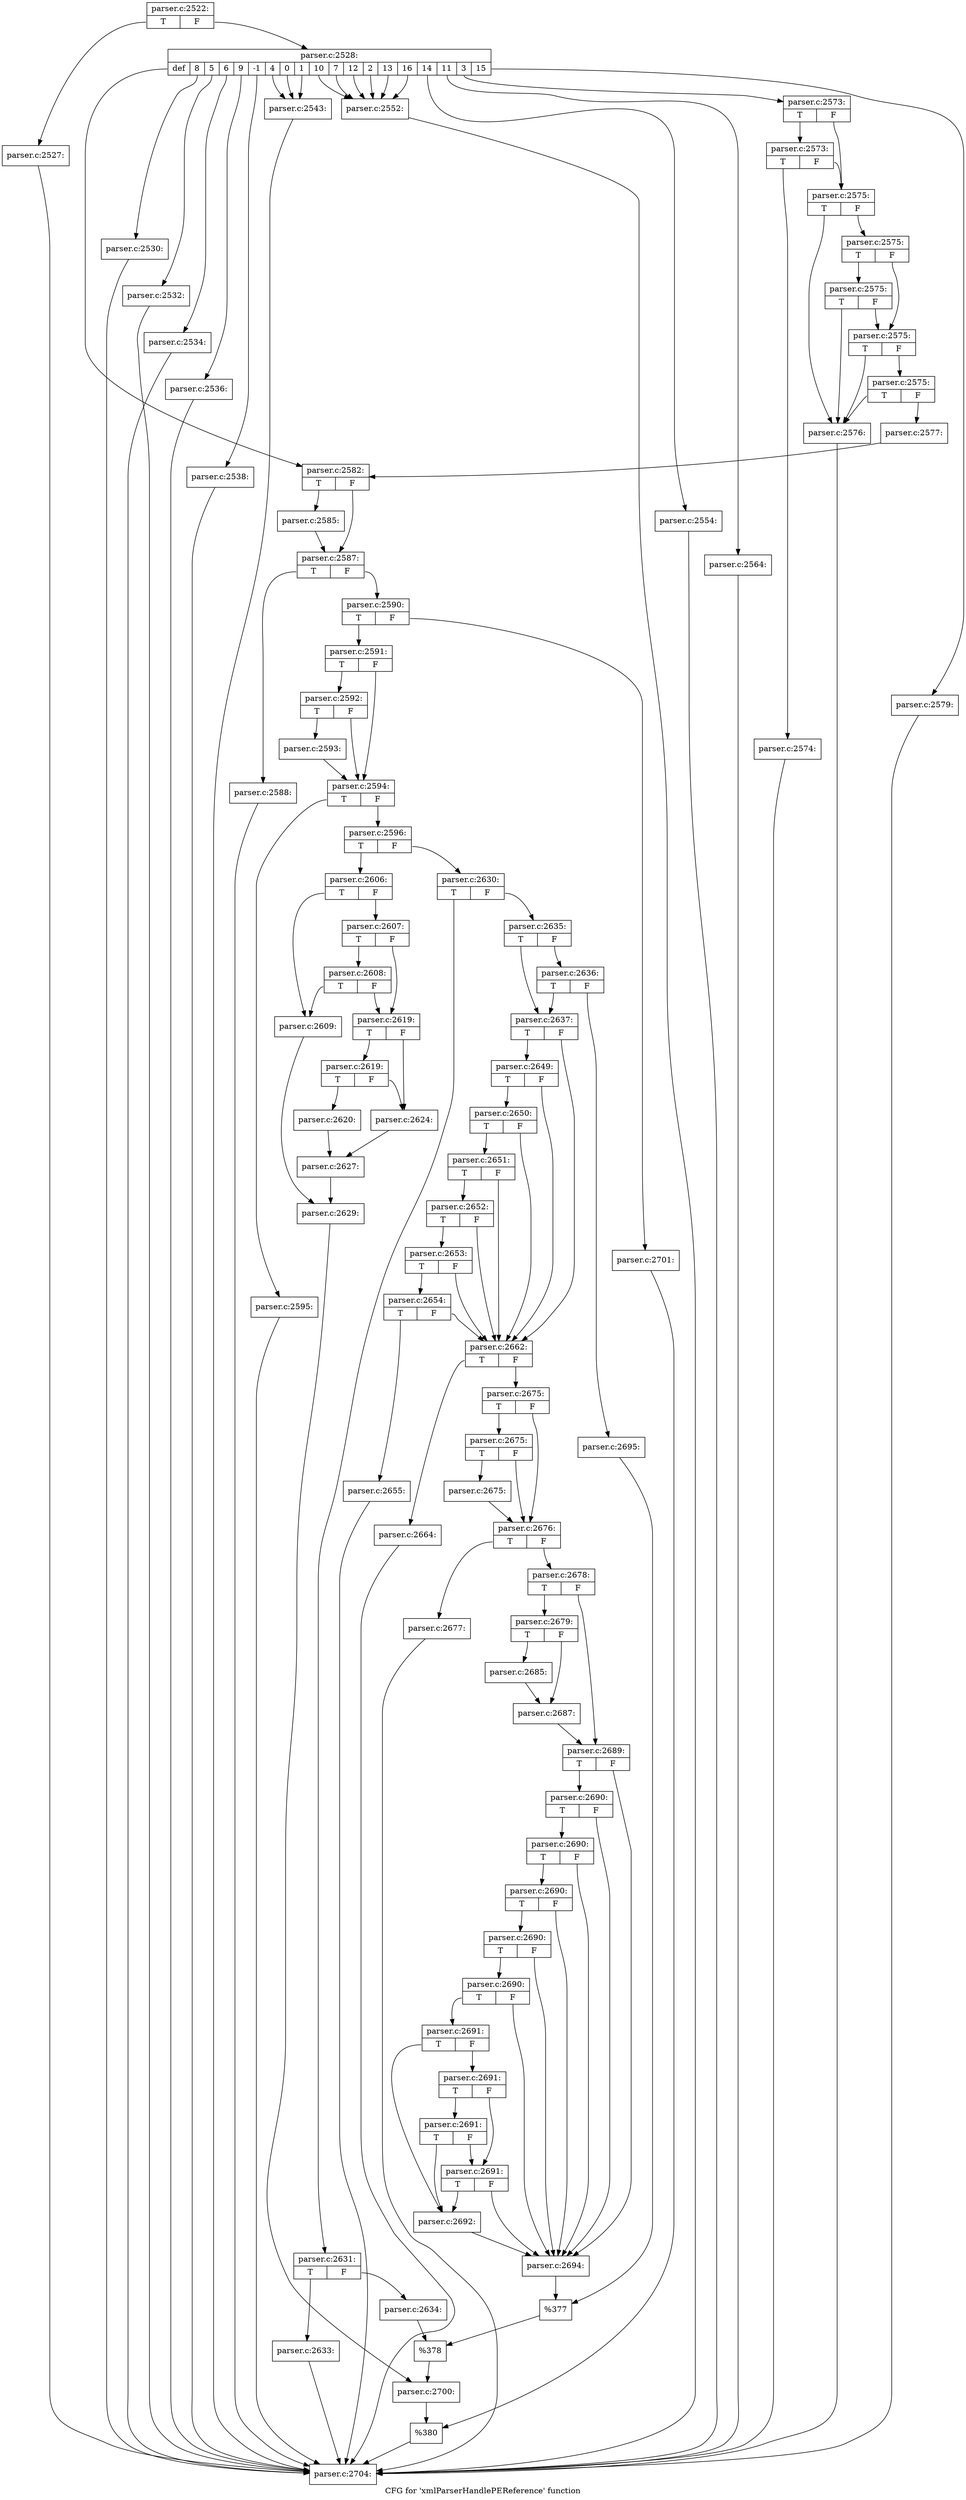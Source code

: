 digraph "CFG for 'xmlParserHandlePEReference' function" {
	label="CFG for 'xmlParserHandlePEReference' function";

	Node0x57d91e0 [shape=record,label="{parser.c:2522:|{<s0>T|<s1>F}}"];
	Node0x57d91e0:s0 -> Node0x57daf00;
	Node0x57d91e0:s1 -> Node0x57daf50;
	Node0x57daf00 [shape=record,label="{parser.c:2527:}"];
	Node0x57daf00 -> Node0x57e07d0;
	Node0x57daf50 [shape=record,label="{parser.c:2528:|{<s0>def|<s1>8|<s2>5|<s3>6|<s4>9|<s5>-1|<s6>4|<s7>0|<s8>1|<s9>10|<s10>7|<s11>12|<s12>2|<s13>13|<s14>16|<s15>14|<s16>11|<s17>3|<s18>15}}"];
	Node0x57daf50:s0 -> Node0x57db550;
	Node0x57daf50:s1 -> Node0x57dbaa0;
	Node0x57daf50:s2 -> Node0x57dbb80;
	Node0x57daf50:s3 -> Node0x57dbc60;
	Node0x57daf50:s4 -> Node0x57dbd40;
	Node0x57daf50:s5 -> Node0x57dbe20;
	Node0x57daf50:s6 -> Node0x57dc0e0;
	Node0x57daf50:s7 -> Node0x57dc0e0;
	Node0x57daf50:s8 -> Node0x57dc0e0;
	Node0x57daf50:s9 -> Node0x57dc3a0;
	Node0x57daf50:s10 -> Node0x57dc3a0;
	Node0x57daf50:s11 -> Node0x57dc3a0;
	Node0x57daf50:s12 -> Node0x57dc3a0;
	Node0x57daf50:s13 -> Node0x57dc3a0;
	Node0x57daf50:s14 -> Node0x57dc3a0;
	Node0x57daf50:s15 -> Node0x57db8a0;
	Node0x57daf50:s16 -> Node0x57dcb80;
	Node0x57daf50:s17 -> Node0x57dcc60;
	Node0x57daf50:s18 -> Node0x57df240;
	Node0x57dbaa0 [shape=record,label="{parser.c:2530:}"];
	Node0x57dbaa0 -> Node0x57e07d0;
	Node0x57dbb80 [shape=record,label="{parser.c:2532:}"];
	Node0x57dbb80 -> Node0x57e07d0;
	Node0x57dbc60 [shape=record,label="{parser.c:2534:}"];
	Node0x57dbc60 -> Node0x57e07d0;
	Node0x57dbd40 [shape=record,label="{parser.c:2536:}"];
	Node0x57dbd40 -> Node0x57e07d0;
	Node0x57dbe20 [shape=record,label="{parser.c:2538:}"];
	Node0x57dbe20 -> Node0x57e07d0;
	Node0x57dc0e0 [shape=record,label="{parser.c:2543:}"];
	Node0x57dc0e0 -> Node0x57e07d0;
	Node0x57dc3a0 [shape=record,label="{parser.c:2552:}"];
	Node0x57dc3a0 -> Node0x57e07d0;
	Node0x57db8a0 [shape=record,label="{parser.c:2554:}"];
	Node0x57db8a0 -> Node0x57e07d0;
	Node0x57dcb80 [shape=record,label="{parser.c:2564:}"];
	Node0x57dcb80 -> Node0x57e07d0;
	Node0x57dcc60 [shape=record,label="{parser.c:2573:|{<s0>T|<s1>F}}"];
	Node0x57dcc60:s0 -> Node0x57dcdf0;
	Node0x57dcc60:s1 -> Node0x57dcda0;
	Node0x57dcdf0 [shape=record,label="{parser.c:2573:|{<s0>T|<s1>F}}"];
	Node0x57dcdf0:s0 -> Node0x57dcd50;
	Node0x57dcdf0:s1 -> Node0x57dcda0;
	Node0x57dcd50 [shape=record,label="{parser.c:2574:}"];
	Node0x57dcd50 -> Node0x57e07d0;
	Node0x57dcda0 [shape=record,label="{parser.c:2575:|{<s0>T|<s1>F}}"];
	Node0x57dcda0:s0 -> Node0x57dd660;
	Node0x57dcda0:s1 -> Node0x57dd800;
	Node0x57dd800 [shape=record,label="{parser.c:2575:|{<s0>T|<s1>F}}"];
	Node0x57dd800:s0 -> Node0x57ddd70;
	Node0x57dd800:s1 -> Node0x57dd780;
	Node0x57ddd70 [shape=record,label="{parser.c:2575:|{<s0>T|<s1>F}}"];
	Node0x57ddd70:s0 -> Node0x57dd660;
	Node0x57ddd70:s1 -> Node0x57dd780;
	Node0x57dd780 [shape=record,label="{parser.c:2575:|{<s0>T|<s1>F}}"];
	Node0x57dd780:s0 -> Node0x57dd660;
	Node0x57dd780:s1 -> Node0x57dd700;
	Node0x57dd700 [shape=record,label="{parser.c:2575:|{<s0>T|<s1>F}}"];
	Node0x57dd700:s0 -> Node0x57dd660;
	Node0x57dd700:s1 -> Node0x57dd6b0;
	Node0x57dd660 [shape=record,label="{parser.c:2576:}"];
	Node0x57dd660 -> Node0x57e07d0;
	Node0x57dd6b0 [shape=record,label="{parser.c:2577:}"];
	Node0x57dd6b0 -> Node0x57db550;
	Node0x57df240 [shape=record,label="{parser.c:2579:}"];
	Node0x57df240 -> Node0x57e07d0;
	Node0x57db550 [shape=record,label="{parser.c:2582:|{<s0>T|<s1>F}}"];
	Node0x57db550:s0 -> Node0x57db760;
	Node0x57db550:s1 -> Node0x57e0080;
	Node0x57db760 [shape=record,label="{parser.c:2585:}"];
	Node0x57db760 -> Node0x57e0080;
	Node0x57e0080 [shape=record,label="{parser.c:2587:|{<s0>T|<s1>F}}"];
	Node0x57e0080:s0 -> Node0x57e0780;
	Node0x57e0080:s1 -> Node0x57e0820;
	Node0x57e0780 [shape=record,label="{parser.c:2588:}"];
	Node0x57e0780 -> Node0x57e07d0;
	Node0x57e0820 [shape=record,label="{parser.c:2590:|{<s0>T|<s1>F}}"];
	Node0x57e0820:s0 -> Node0x57e0c50;
	Node0x57e0820:s1 -> Node0x57e0cf0;
	Node0x57e0c50 [shape=record,label="{parser.c:2591:|{<s0>T|<s1>F}}"];
	Node0x57e0c50:s0 -> Node0x57e1450;
	Node0x57e0c50:s1 -> Node0x57e1400;
	Node0x57e1450 [shape=record,label="{parser.c:2592:|{<s0>T|<s1>F}}"];
	Node0x57e1450:s0 -> Node0x57e13b0;
	Node0x57e1450:s1 -> Node0x57e1400;
	Node0x57e13b0 [shape=record,label="{parser.c:2593:}"];
	Node0x57e13b0 -> Node0x57e1400;
	Node0x57e1400 [shape=record,label="{parser.c:2594:|{<s0>T|<s1>F}}"];
	Node0x57e1400:s0 -> Node0x57e24a0;
	Node0x57e1400:s1 -> Node0x57e24f0;
	Node0x57e24a0 [shape=record,label="{parser.c:2595:}"];
	Node0x57e24a0 -> Node0x57e07d0;
	Node0x57e24f0 [shape=record,label="{parser.c:2596:|{<s0>T|<s1>F}}"];
	Node0x57e24f0:s0 -> Node0x57e2990;
	Node0x57e24f0:s1 -> Node0x57e2a30;
	Node0x57e2990 [shape=record,label="{parser.c:2606:|{<s0>T|<s1>F}}"];
	Node0x57e2990:s0 -> Node0x57e2d70;
	Node0x57e2990:s1 -> Node0x57e2e60;
	Node0x57e2e60 [shape=record,label="{parser.c:2607:|{<s0>T|<s1>F}}"];
	Node0x57e2e60:s0 -> Node0x57e3210;
	Node0x57e2e60:s1 -> Node0x57e2e10;
	Node0x57e3210 [shape=record,label="{parser.c:2608:|{<s0>T|<s1>F}}"];
	Node0x57e3210:s0 -> Node0x57e2d70;
	Node0x57e3210:s1 -> Node0x57e2e10;
	Node0x57e2d70 [shape=record,label="{parser.c:2609:}"];
	Node0x57e2d70 -> Node0x57e2dc0;
	Node0x57e2e10 [shape=record,label="{parser.c:2619:|{<s0>T|<s1>F}}"];
	Node0x57e2e10:s0 -> Node0x57e4580;
	Node0x57e2e10:s1 -> Node0x57e4530;
	Node0x57e4580 [shape=record,label="{parser.c:2619:|{<s0>T|<s1>F}}"];
	Node0x57e4580:s0 -> Node0x571a470;
	Node0x57e4580:s1 -> Node0x57e4530;
	Node0x571a470 [shape=record,label="{parser.c:2620:}"];
	Node0x571a470 -> Node0x57e44e0;
	Node0x57e4530 [shape=record,label="{parser.c:2624:}"];
	Node0x57e4530 -> Node0x57e44e0;
	Node0x57e44e0 [shape=record,label="{parser.c:2627:}"];
	Node0x57e44e0 -> Node0x57e2dc0;
	Node0x57e2dc0 [shape=record,label="{parser.c:2629:}"];
	Node0x57e2dc0 -> Node0x57e29e0;
	Node0x57e2a30 [shape=record,label="{parser.c:2630:|{<s0>T|<s1>F}}"];
	Node0x57e2a30:s0 -> Node0x57e50c0;
	Node0x57e2a30:s1 -> Node0x57e6140;
	Node0x57e50c0 [shape=record,label="{parser.c:2631:|{<s0>T|<s1>F}}"];
	Node0x57e50c0:s0 -> Node0x57e6660;
	Node0x57e50c0:s1 -> Node0x57e6d80;
	Node0x57e6660 [shape=record,label="{parser.c:2633:}"];
	Node0x57e6660 -> Node0x57e07d0;
	Node0x57e6d80 [shape=record,label="{parser.c:2634:}"];
	Node0x57e6d80 -> Node0x57e60f0;
	Node0x57e6140 [shape=record,label="{parser.c:2635:|{<s0>T|<s1>F}}"];
	Node0x57e6140:s0 -> Node0x57e7100;
	Node0x57e6140:s1 -> Node0x57e71f0;
	Node0x57e71f0 [shape=record,label="{parser.c:2636:|{<s0>T|<s1>F}}"];
	Node0x57e71f0:s0 -> Node0x57e7100;
	Node0x57e71f0:s1 -> Node0x57e71a0;
	Node0x57e7100 [shape=record,label="{parser.c:2637:|{<s0>T|<s1>F}}"];
	Node0x57e7100:s0 -> Node0x57e9740;
	Node0x57e7100:s1 -> Node0x57e3f90;
	Node0x57e9740 [shape=record,label="{parser.c:2649:|{<s0>T|<s1>F}}"];
	Node0x57e9740:s0 -> Node0x57e96f0;
	Node0x57e9740:s1 -> Node0x57e3f90;
	Node0x57e96f0 [shape=record,label="{parser.c:2650:|{<s0>T|<s1>F}}"];
	Node0x57e96f0:s0 -> Node0x57e96a0;
	Node0x57e96f0:s1 -> Node0x57e3f90;
	Node0x57e96a0 [shape=record,label="{parser.c:2651:|{<s0>T|<s1>F}}"];
	Node0x57e96a0:s0 -> Node0x57e9650;
	Node0x57e96a0:s1 -> Node0x57e3f90;
	Node0x57e9650 [shape=record,label="{parser.c:2652:|{<s0>T|<s1>F}}"];
	Node0x57e9650:s0 -> Node0x57e9600;
	Node0x57e9650:s1 -> Node0x57e3f90;
	Node0x57e9600 [shape=record,label="{parser.c:2653:|{<s0>T|<s1>F}}"];
	Node0x57e9600:s0 -> Node0x57df8b0;
	Node0x57e9600:s1 -> Node0x57e3f90;
	Node0x57df8b0 [shape=record,label="{parser.c:2654:|{<s0>T|<s1>F}}"];
	Node0x57df8b0:s0 -> Node0x57e82f0;
	Node0x57df8b0:s1 -> Node0x57e3f90;
	Node0x57e82f0 [shape=record,label="{parser.c:2655:}"];
	Node0x57e82f0 -> Node0x57e07d0;
	Node0x57e3f90 [shape=record,label="{parser.c:2662:|{<s0>T|<s1>F}}"];
	Node0x57e3f90:s0 -> Node0x57ebb80;
	Node0x57e3f90:s1 -> Node0x57ebf80;
	Node0x57ebb80 [shape=record,label="{parser.c:2664:}"];
	Node0x57ebb80 -> Node0x57e07d0;
	Node0x57ebf80 [shape=record,label="{parser.c:2675:|{<s0>T|<s1>F}}"];
	Node0x57ebf80:s0 -> Node0x57ec340;
	Node0x57ebf80:s1 -> Node0x57ec2f0;
	Node0x57ec340 [shape=record,label="{parser.c:2675:|{<s0>T|<s1>F}}"];
	Node0x57ec340:s0 -> Node0x57ec2a0;
	Node0x57ec340:s1 -> Node0x57ec2f0;
	Node0x57ec2a0 [shape=record,label="{parser.c:2675:}"];
	Node0x57ec2a0 -> Node0x57ec2f0;
	Node0x57ec2f0 [shape=record,label="{parser.c:2676:|{<s0>T|<s1>F}}"];
	Node0x57ec2f0:s0 -> Node0x57ece60;
	Node0x57ec2f0:s1 -> Node0x57eceb0;
	Node0x57ece60 [shape=record,label="{parser.c:2677:}"];
	Node0x57ece60 -> Node0x57e07d0;
	Node0x57eceb0 [shape=record,label="{parser.c:2678:|{<s0>T|<s1>F}}"];
	Node0x57eceb0:s0 -> Node0x57ed290;
	Node0x57eceb0:s1 -> Node0x57ed2e0;
	Node0x57ed290 [shape=record,label="{parser.c:2679:|{<s0>T|<s1>F}}"];
	Node0x57ed290:s0 -> Node0x57ef570;
	Node0x57ed290:s1 -> Node0x57ef8a0;
	Node0x57ef570 [shape=record,label="{parser.c:2685:}"];
	Node0x57ef570 -> Node0x57ef8a0;
	Node0x57ef8a0 [shape=record,label="{parser.c:2687:}"];
	Node0x57ef8a0 -> Node0x57ed2e0;
	Node0x57ed2e0 [shape=record,label="{parser.c:2689:|{<s0>T|<s1>F}}"];
	Node0x57ed2e0:s0 -> Node0x57f01c0;
	Node0x57ed2e0:s1 -> Node0x57f0060;
	Node0x57f01c0 [shape=record,label="{parser.c:2690:|{<s0>T|<s1>F}}"];
	Node0x57f01c0:s0 -> Node0x57f05d0;
	Node0x57f01c0:s1 -> Node0x57f0060;
	Node0x57f05d0 [shape=record,label="{parser.c:2690:|{<s0>T|<s1>F}}"];
	Node0x57f05d0:s0 -> Node0x57f0580;
	Node0x57f05d0:s1 -> Node0x57f0060;
	Node0x57f0580 [shape=record,label="{parser.c:2690:|{<s0>T|<s1>F}}"];
	Node0x57f0580:s0 -> Node0x57f0530;
	Node0x57f0580:s1 -> Node0x57f0060;
	Node0x57f0530 [shape=record,label="{parser.c:2690:|{<s0>T|<s1>F}}"];
	Node0x57f0530:s0 -> Node0x57f04e0;
	Node0x57f0530:s1 -> Node0x57f0060;
	Node0x57f04e0 [shape=record,label="{parser.c:2690:|{<s0>T|<s1>F}}"];
	Node0x57f04e0:s0 -> Node0x57f0170;
	Node0x57f04e0:s1 -> Node0x57f0060;
	Node0x57f0170 [shape=record,label="{parser.c:2691:|{<s0>T|<s1>F}}"];
	Node0x57f0170:s0 -> Node0x57efdf0;
	Node0x57f0170:s1 -> Node0x57f1e30;
	Node0x57f1e30 [shape=record,label="{parser.c:2691:|{<s0>T|<s1>F}}"];
	Node0x57f1e30:s0 -> Node0x57f2340;
	Node0x57f1e30:s1 -> Node0x57f1de0;
	Node0x57f2340 [shape=record,label="{parser.c:2691:|{<s0>T|<s1>F}}"];
	Node0x57f2340:s0 -> Node0x57efdf0;
	Node0x57f2340:s1 -> Node0x57f1de0;
	Node0x57f1de0 [shape=record,label="{parser.c:2691:|{<s0>T|<s1>F}}"];
	Node0x57f1de0:s0 -> Node0x57efdf0;
	Node0x57f1de0:s1 -> Node0x57f0060;
	Node0x57efdf0 [shape=record,label="{parser.c:2692:}"];
	Node0x57efdf0 -> Node0x57f0060;
	Node0x57f0060 [shape=record,label="{parser.c:2694:}"];
	Node0x57f0060 -> Node0x57e7150;
	Node0x57e71a0 [shape=record,label="{parser.c:2695:}"];
	Node0x57e71a0 -> Node0x57e7150;
	Node0x57e7150 [shape=record,label="{%377}"];
	Node0x57e7150 -> Node0x57e60f0;
	Node0x57e60f0 [shape=record,label="{%378}"];
	Node0x57e60f0 -> Node0x57e29e0;
	Node0x57e29e0 [shape=record,label="{parser.c:2700:}"];
	Node0x57e29e0 -> Node0x57e0ca0;
	Node0x57e0cf0 [shape=record,label="{parser.c:2701:}"];
	Node0x57e0cf0 -> Node0x57e0ca0;
	Node0x57e0ca0 [shape=record,label="{%380}"];
	Node0x57e0ca0 -> Node0x57e07d0;
	Node0x57e07d0 [shape=record,label="{parser.c:2704:}"];
}
